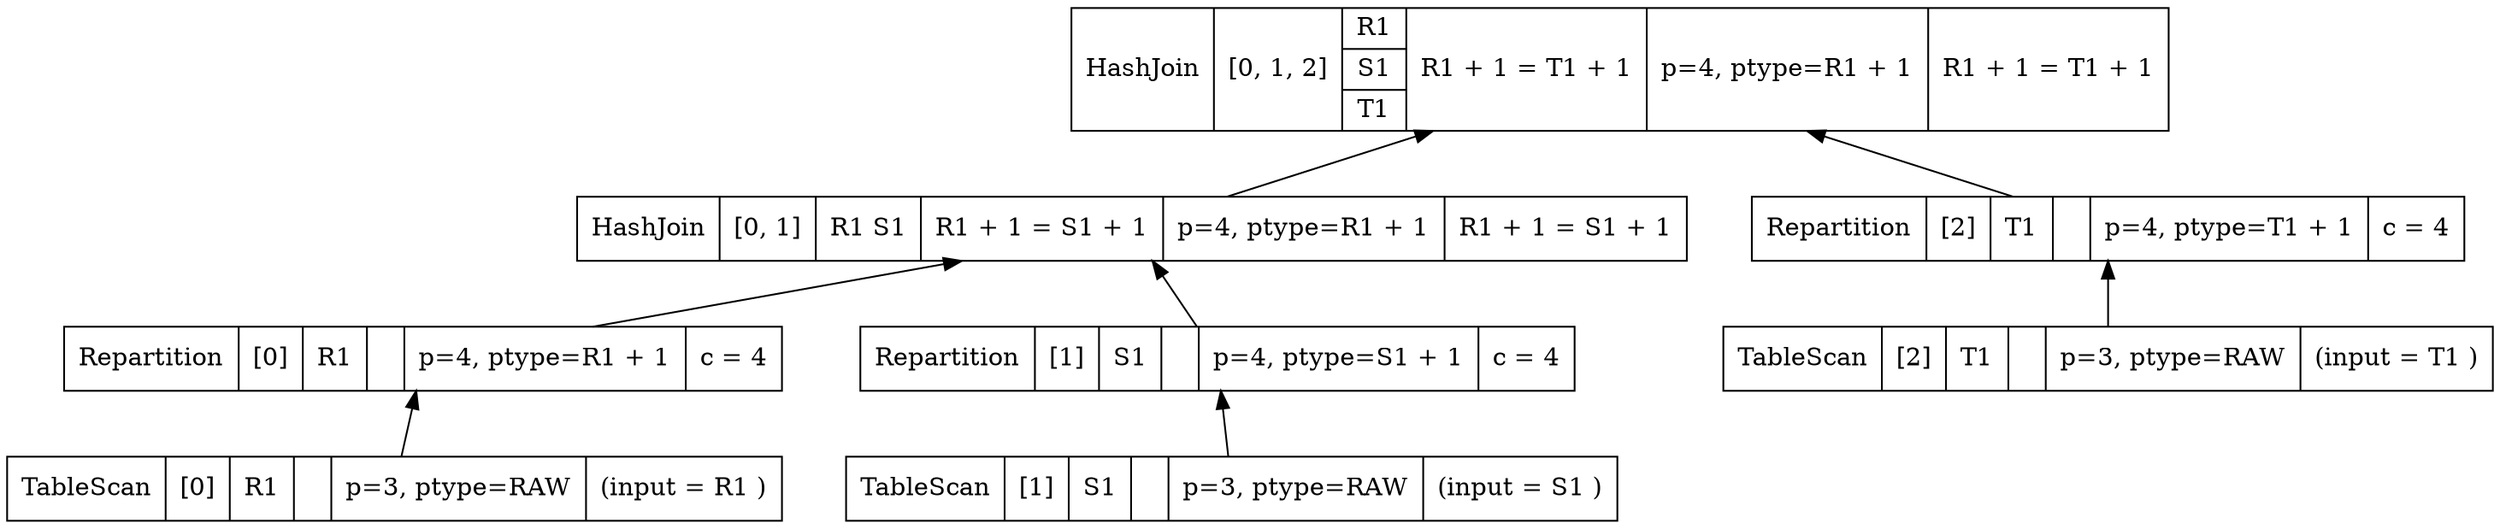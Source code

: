 digraph example1 {
    node [shape=record];
    rankdir=BT;
    nodesep=0.5;
    ordering="in";
    lopkeyLOPKey6v1 -> lopkeyLOPKey8v1;
    lopkeyLOPKey4v1 -> lopkeyLOPKey6v1;
    lopkeyLOPKey1v1 -> lopkeyLOPKey4v1;
    lopkeyLOPKey1v1[label="TableScan|[0]|R1 |{}|p=3, ptype=RAW|(input = R1 )"];
    lopkeyLOPKey4v1[label="Repartition|[0]|R1 |{}|p=4, ptype=R1 + 1|c = 4"];
    lopkeyLOPKey5v1 -> lopkeyLOPKey6v1;
    lopkeyLOPKey2v1 -> lopkeyLOPKey5v1;
    lopkeyLOPKey2v1[label="TableScan|[1]|S1 |{}|p=3, ptype=RAW|(input = S1 )"];
    lopkeyLOPKey5v1[label="Repartition|[1]|S1 |{}|p=4, ptype=S1 + 1|c = 4"];
    lopkeyLOPKey6v1[label="HashJoin|[0, 1]|R1 S1 |{R1 + 1 = S1 + 1}|p=4, ptype=R1 + 1|{R1 + 1 = S1 + 1}"];
    lopkeyLOPKey7v1 -> lopkeyLOPKey8v1;
    lopkeyLOPKey3v1 -> lopkeyLOPKey7v1;
    lopkeyLOPKey3v1[label="TableScan|[2]|T1 |{}|p=3, ptype=RAW|(input = T1 )"];
    lopkeyLOPKey7v1[label="Repartition|[2]|T1 |{}|p=4, ptype=T1 + 1|c = 4"];
    lopkeyLOPKey8v1[label="HashJoin|[0, 1, 2]|{R1|S1|T1}|{R1 + 1 = T1 + 1}|p=4, ptype=R1 + 1|{R1 + 1 = T1 + 1}"];
}
